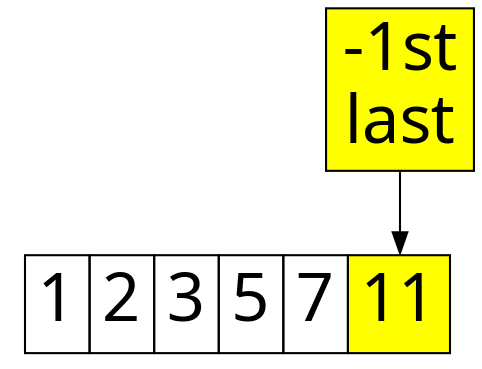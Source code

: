 digraph G {
    node [ shape=box, fontname="PT Mono", fontsize=32 ]

    list [
        shape=none
        label=<<table border="0" cellspacing="0" cellpadding="5">
            <tr>
                <td border="1">1</td>
                <td border="1">2</td>
                <td border="1">3</td>
                <td border="1">5</td>
                <td border="1">7</td>
                <td port="last" border="1" bgcolor="yellow">11</td>
            </tr>
        </table>>
    ]

    last -> list:last

    last  [ label="-1st\nlast", style=filled, fillcolor=yellow ]
}
